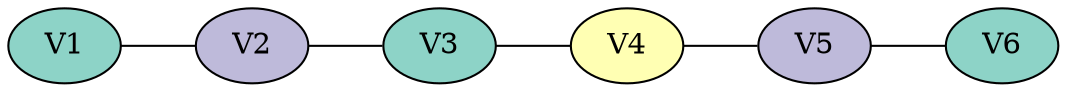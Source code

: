 graph colored {
node [style=filled colorscheme="set312"];
rankdir=RL;
V2--V1;
V3--V2;
V4--V3;
V5--V4;
V6--V5;
V1[fillcolor="1"];
V2[fillcolor="3"];
V3[fillcolor="1"];
V4[fillcolor="2"];
V5[fillcolor="3"];
V6[fillcolor="1"];
}